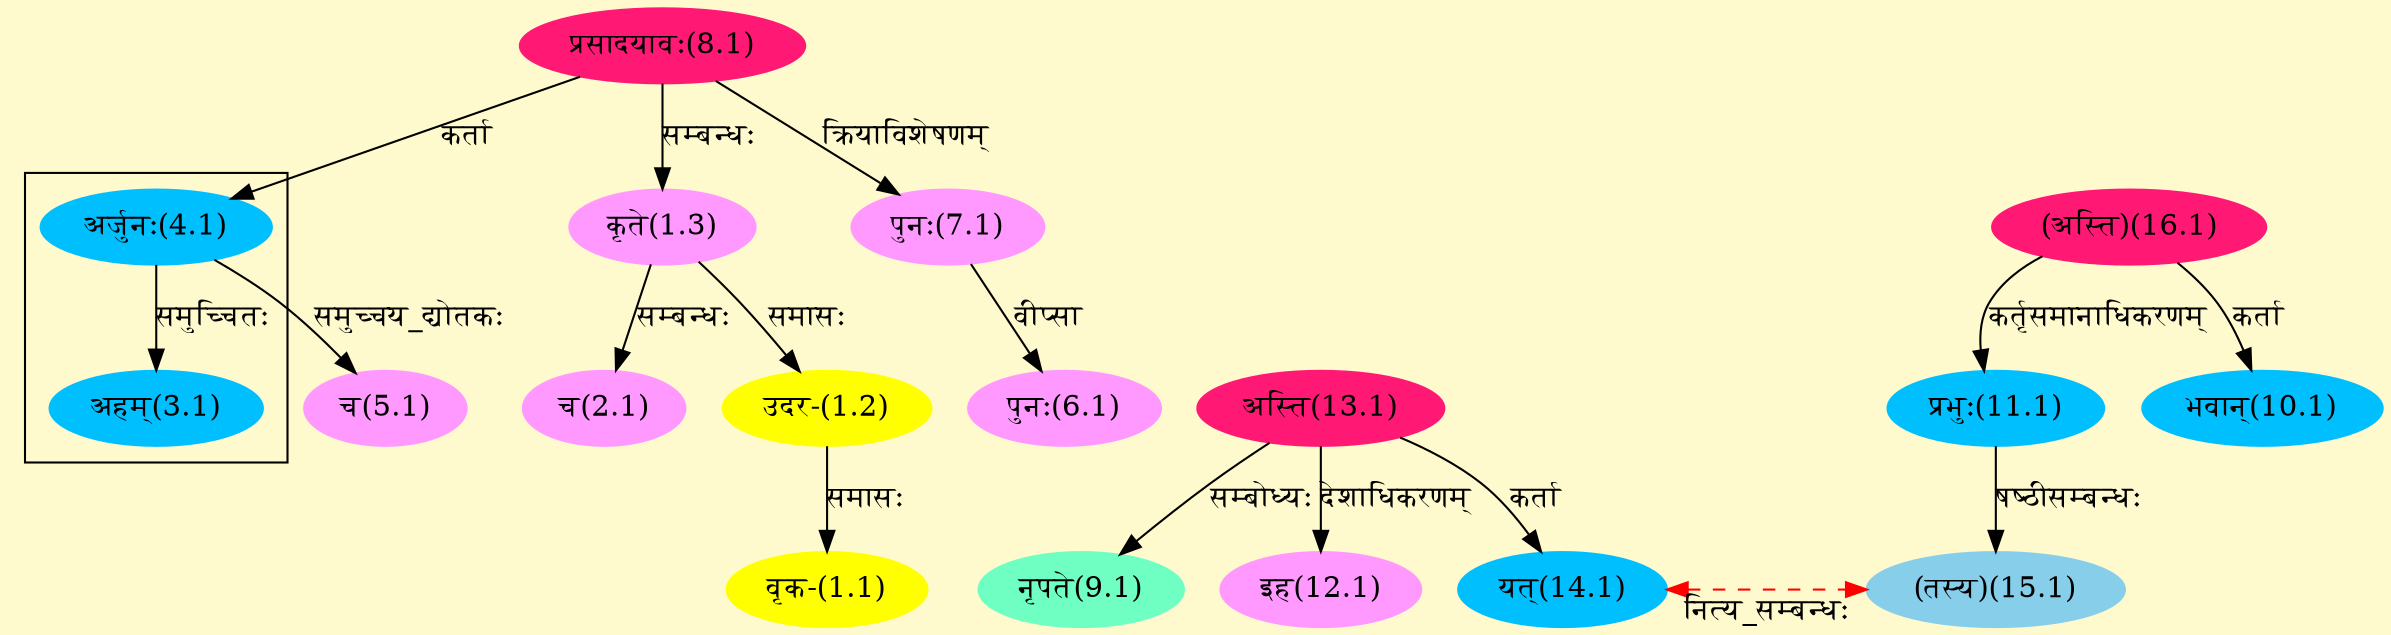 digraph G{
rankdir=BT;
 compound=true;
 bgcolor="lemonchiffon1";

subgraph cluster_1{
Node3_1 [style=filled, color="#00BFFF" label = "अहम्(3.1)"]
Node4_1 [style=filled, color="#00BFFF" label = "अर्जुनः(4.1)"]

}
Node1_1 [style=filled, color="#FFFF00" label = "वृक-(1.1)"]
Node1_2 [style=filled, color="#FFFF00" label = "उदर-(1.2)"]
Node1_3 [style=filled, color="#FF99FF" label = "कृते(1.3)"]
Node8_1 [style=filled, color="#FF1975" label = "प्रसादयावः(8.1)"]
Node2_1 [style=filled, color="#FF99FF" label = "च(2.1)"]
Node4_1 [style=filled, color="#00BFFF" label = "अर्जुनः(4.1)"]
Node5_1 [style=filled, color="#FF99FF" label = "च(5.1)"]
Node6_1 [style=filled, color="#FF99FF" label = "पुनः(6.1)"]
Node7_1 [style=filled, color="#FF99FF" label = "पुनः(7.1)"]
Node9_1 [style=filled, color="#6FFFC3" label = "नृपते(9.1)"]
Node13_1 [style=filled, color="#FF1975" label = "अस्ति(13.1)"]
Node10_1 [style=filled, color="#00BFFF" label = "भवान्(10.1)"]
Node16_1 [style=filled, color="#FF1975" label = "(अस्ति)(16.1)"]
Node11_1 [style=filled, color="#00BFFF" label = "प्रभुः(11.1)"]
Node12_1 [style=filled, color="#FF99FF" label = "इह(12.1)"]
Node14_1 [style=filled, color="#00BFFF" label = "यत्(14.1)"]
Node15_1 [style=filled, color="#87CEEB" label = "(तस्य)(15.1)"]
{rank = same; Node14_1; Node15_1;}
/* Start of Relations section */

Node1_1 -> Node1_2 [  label="समासः"  dir="back" ]
Node1_2 -> Node1_3 [  label="समासः"  dir="back" ]
Node1_3 -> Node8_1 [  label="सम्बन्धः"  dir="back" ]
Node2_1 -> Node1_3 [  label="सम्बन्धः"  dir="back" ]
Node3_1 -> Node4_1 [  label="समुच्चितः"  dir="back" ]
Node4_1 -> Node8_1 [  label="कर्ता"  dir="back" ]
Node5_1 -> Node4_1 [  label="समुच्चय_द्योतकः"  dir="back" ]
Node6_1 -> Node7_1 [  label="वीप्सा"  dir="back" ]
Node7_1 -> Node8_1 [  label="क्रियाविशेषणम्"  dir="back" ]
Node9_1 -> Node13_1 [  label="सम्बोध्यः"  dir="back" ]
Node10_1 -> Node16_1 [  label="कर्ता"  dir="back" ]
Node11_1 -> Node16_1 [  label="कर्तृसमानाधिकरणम्"  dir="back" ]
Node12_1 -> Node13_1 [  label="देशाधिकरणम्"  dir="back" ]
Node14_1 -> Node13_1 [  label="कर्ता"  dir="back" ]
Node14_1 -> Node15_1 [ style=dashed color="red" label="नित्य_सम्बन्धः"  dir="both" ]
Node15_1 -> Node11_1 [  label="षष्ठीसम्बन्धः"  dir="back" ]
}
